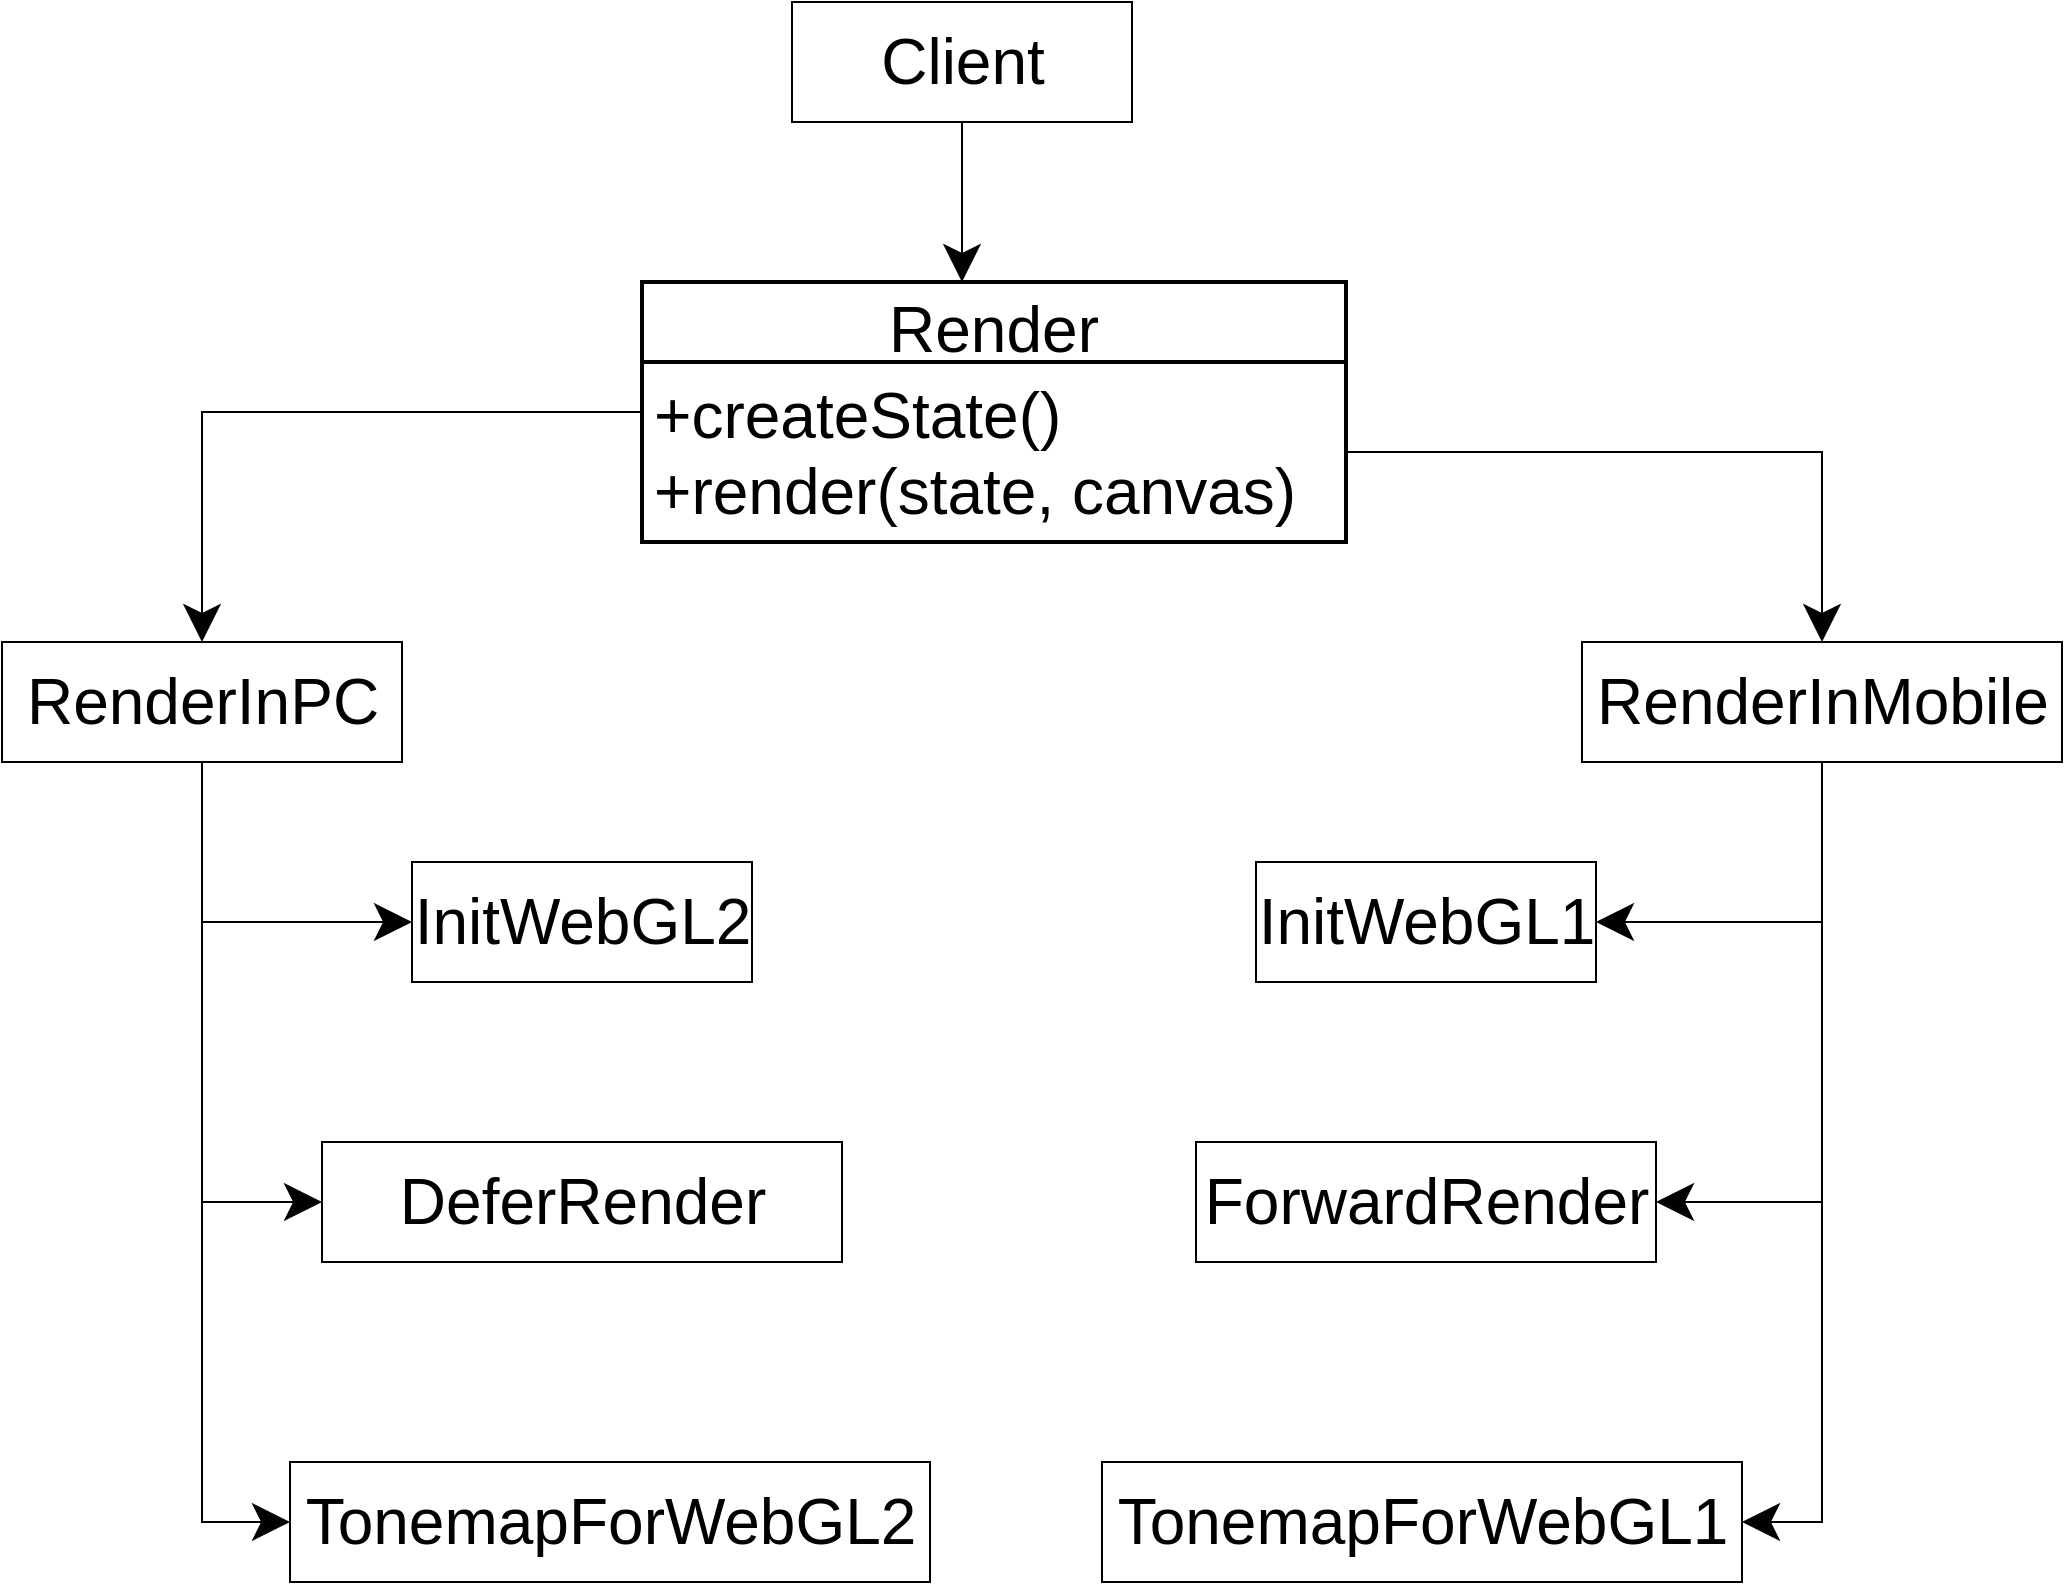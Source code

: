 <mxfile version="14.6.13" type="device"><diagram id="tBFV2qaauUwDm4CLsSjr" name="第 1 页"><mxGraphModel dx="1301" dy="1002" grid="1" gridSize="10" guides="1" tooltips="1" connect="1" arrows="1" fold="1" page="1" pageScale="1" pageWidth="827" pageHeight="1169" math="0" shadow="0"><root><mxCell id="0"/><mxCell id="1" parent="0"/><mxCell id="ljXEeX-vfGUwm50TpGGy-8" style="edgeStyle=orthogonalEdgeStyle;rounded=0;orthogonalLoop=1;jettySize=auto;html=1;entryX=0;entryY=0.5;entryDx=0;entryDy=0;exitX=0.5;exitY=1;exitDx=0;exitDy=0;endSize=16;startSize=16;" parent="1" source="ljXEeX-vfGUwm50TpGGy-11" target="ljXEeX-vfGUwm50TpGGy-15" edge="1"><mxGeometry relative="1" as="geometry"/></mxCell><mxCell id="ljXEeX-vfGUwm50TpGGy-9" style="edgeStyle=orthogonalEdgeStyle;rounded=0;orthogonalLoop=1;jettySize=auto;html=1;entryX=0;entryY=0.5;entryDx=0;entryDy=0;exitX=0.5;exitY=1;exitDx=0;exitDy=0;endSize=16;startSize=16;" parent="1" source="ljXEeX-vfGUwm50TpGGy-11" target="ljXEeX-vfGUwm50TpGGy-13" edge="1"><mxGeometry relative="1" as="geometry"/></mxCell><mxCell id="ljXEeX-vfGUwm50TpGGy-10" style="edgeStyle=orthogonalEdgeStyle;rounded=0;orthogonalLoop=1;jettySize=auto;html=1;entryX=0;entryY=0.5;entryDx=0;entryDy=0;exitX=0.5;exitY=1;exitDx=0;exitDy=0;endSize=16;startSize=16;" parent="1" source="ljXEeX-vfGUwm50TpGGy-11" target="ljXEeX-vfGUwm50TpGGy-19" edge="1"><mxGeometry relative="1" as="geometry"/></mxCell><mxCell id="ljXEeX-vfGUwm50TpGGy-11" value="RenderInPC" style="html=1;fontSize=32;" parent="1" vertex="1"><mxGeometry x="270" y="320" width="200" height="60" as="geometry"/></mxCell><mxCell id="ljXEeX-vfGUwm50TpGGy-13" value="DeferRender" style="html=1;fontSize=32;" parent="1" vertex="1"><mxGeometry x="430" y="570" width="260" height="60" as="geometry"/></mxCell><mxCell id="ljXEeX-vfGUwm50TpGGy-15" value="TonemapForWebGL2" style="html=1;fontSize=32;" parent="1" vertex="1"><mxGeometry x="414" y="730" width="320" height="60" as="geometry"/></mxCell><mxCell id="ljXEeX-vfGUwm50TpGGy-19" value="InitWebGL2" style="html=1;fontSize=32;" parent="1" vertex="1"><mxGeometry x="475" y="430.0" width="170" height="60" as="geometry"/></mxCell><mxCell id="ljXEeX-vfGUwm50TpGGy-23" style="edgeStyle=orthogonalEdgeStyle;rounded=0;orthogonalLoop=1;jettySize=auto;html=1;entryX=1;entryY=0.5;entryDx=0;entryDy=0;endSize=16;startSize=16;" parent="1" source="ljXEeX-vfGUwm50TpGGy-20" target="ljXEeX-vfGUwm50TpGGy-22" edge="1"><mxGeometry relative="1" as="geometry"/></mxCell><mxCell id="ljXEeX-vfGUwm50TpGGy-33" style="edgeStyle=orthogonalEdgeStyle;rounded=0;orthogonalLoop=1;jettySize=auto;html=1;entryX=1;entryY=0.5;entryDx=0;entryDy=0;endSize=16;startSize=16;" parent="1" source="ljXEeX-vfGUwm50TpGGy-20" target="ljXEeX-vfGUwm50TpGGy-30" edge="1"><mxGeometry relative="1" as="geometry"><Array as="points"><mxPoint x="1180" y="760"/></Array></mxGeometry></mxCell><mxCell id="84sbRBZvmM8QKyM98YLW-1" style="edgeStyle=orthogonalEdgeStyle;rounded=0;orthogonalLoop=1;jettySize=auto;html=1;entryX=1;entryY=0.5;entryDx=0;entryDy=0;endSize=16;startSize=16;" edge="1" parent="1" source="ljXEeX-vfGUwm50TpGGy-20" target="ljXEeX-vfGUwm50TpGGy-29"><mxGeometry relative="1" as="geometry"/></mxCell><mxCell id="ljXEeX-vfGUwm50TpGGy-20" value="RenderInMobile" style="html=1;fontSize=32;" parent="1" vertex="1"><mxGeometry x="1060" y="320" width="240" height="60" as="geometry"/></mxCell><mxCell id="ljXEeX-vfGUwm50TpGGy-22" value="ForwardRender" style="html=1;fontSize=32;" parent="1" vertex="1"><mxGeometry x="867" y="570" width="230" height="60" as="geometry"/></mxCell><mxCell id="ljXEeX-vfGUwm50TpGGy-29" value="InitWebGL1" style="html=1;fontSize=32;" parent="1" vertex="1"><mxGeometry x="897" y="430.0" width="170" height="60" as="geometry"/></mxCell><mxCell id="ljXEeX-vfGUwm50TpGGy-30" value="TonemapForWebGL1" style="html=1;fontSize=32;" parent="1" vertex="1"><mxGeometry x="820" y="730" width="320" height="60" as="geometry"/></mxCell><mxCell id="ljXEeX-vfGUwm50TpGGy-34" value="" style="edgeStyle=orthogonalEdgeStyle;rounded=0;orthogonalLoop=1;jettySize=auto;html=1;endSize=16;startSize=16;" parent="1" source="ljXEeX-vfGUwm50TpGGy-35" edge="1"><mxGeometry relative="1" as="geometry"><mxPoint x="750.0" y="140" as="targetPoint"/></mxGeometry></mxCell><mxCell id="ljXEeX-vfGUwm50TpGGy-35" value="Client" style="html=1;fontSize=32;" parent="1" vertex="1"><mxGeometry x="665" y="2.274e-13" width="170" height="60" as="geometry"/></mxCell><mxCell id="ljXEeX-vfGUwm50TpGGy-38" style="edgeStyle=orthogonalEdgeStyle;rounded=0;orthogonalLoop=1;jettySize=auto;html=1;entryX=0.5;entryY=0;entryDx=0;entryDy=0;endSize=16;startSize=16;" parent="1" source="ljXEeX-vfGUwm50TpGGy-36" target="ljXEeX-vfGUwm50TpGGy-11" edge="1"><mxGeometry relative="1" as="geometry"/></mxCell><mxCell id="ljXEeX-vfGUwm50TpGGy-36" value="Render" style="swimlane;childLayout=stackLayout;horizontal=1;startSize=40;horizontalStack=0;rounded=0;fontSize=32;fontStyle=0;strokeWidth=2;resizeParent=0;resizeLast=1;shadow=0;dashed=0;align=center;" parent="1" vertex="1"><mxGeometry x="590" y="140" width="352" height="130" as="geometry"/></mxCell><mxCell id="ljXEeX-vfGUwm50TpGGy-37" value="+createState()&#10;+render(state, canvas)" style="align=left;strokeColor=none;fillColor=none;spacingLeft=4;fontSize=32;verticalAlign=top;resizable=0;rotatable=0;part=1;" parent="ljXEeX-vfGUwm50TpGGy-36" vertex="1"><mxGeometry y="40" width="352" height="90" as="geometry"/></mxCell><mxCell id="ljXEeX-vfGUwm50TpGGy-39" style="edgeStyle=orthogonalEdgeStyle;rounded=0;orthogonalLoop=1;jettySize=auto;html=1;endSize=16;startSize=16;" parent="1" source="ljXEeX-vfGUwm50TpGGy-37" target="ljXEeX-vfGUwm50TpGGy-20" edge="1"><mxGeometry relative="1" as="geometry"/></mxCell></root></mxGraphModel></diagram></mxfile>